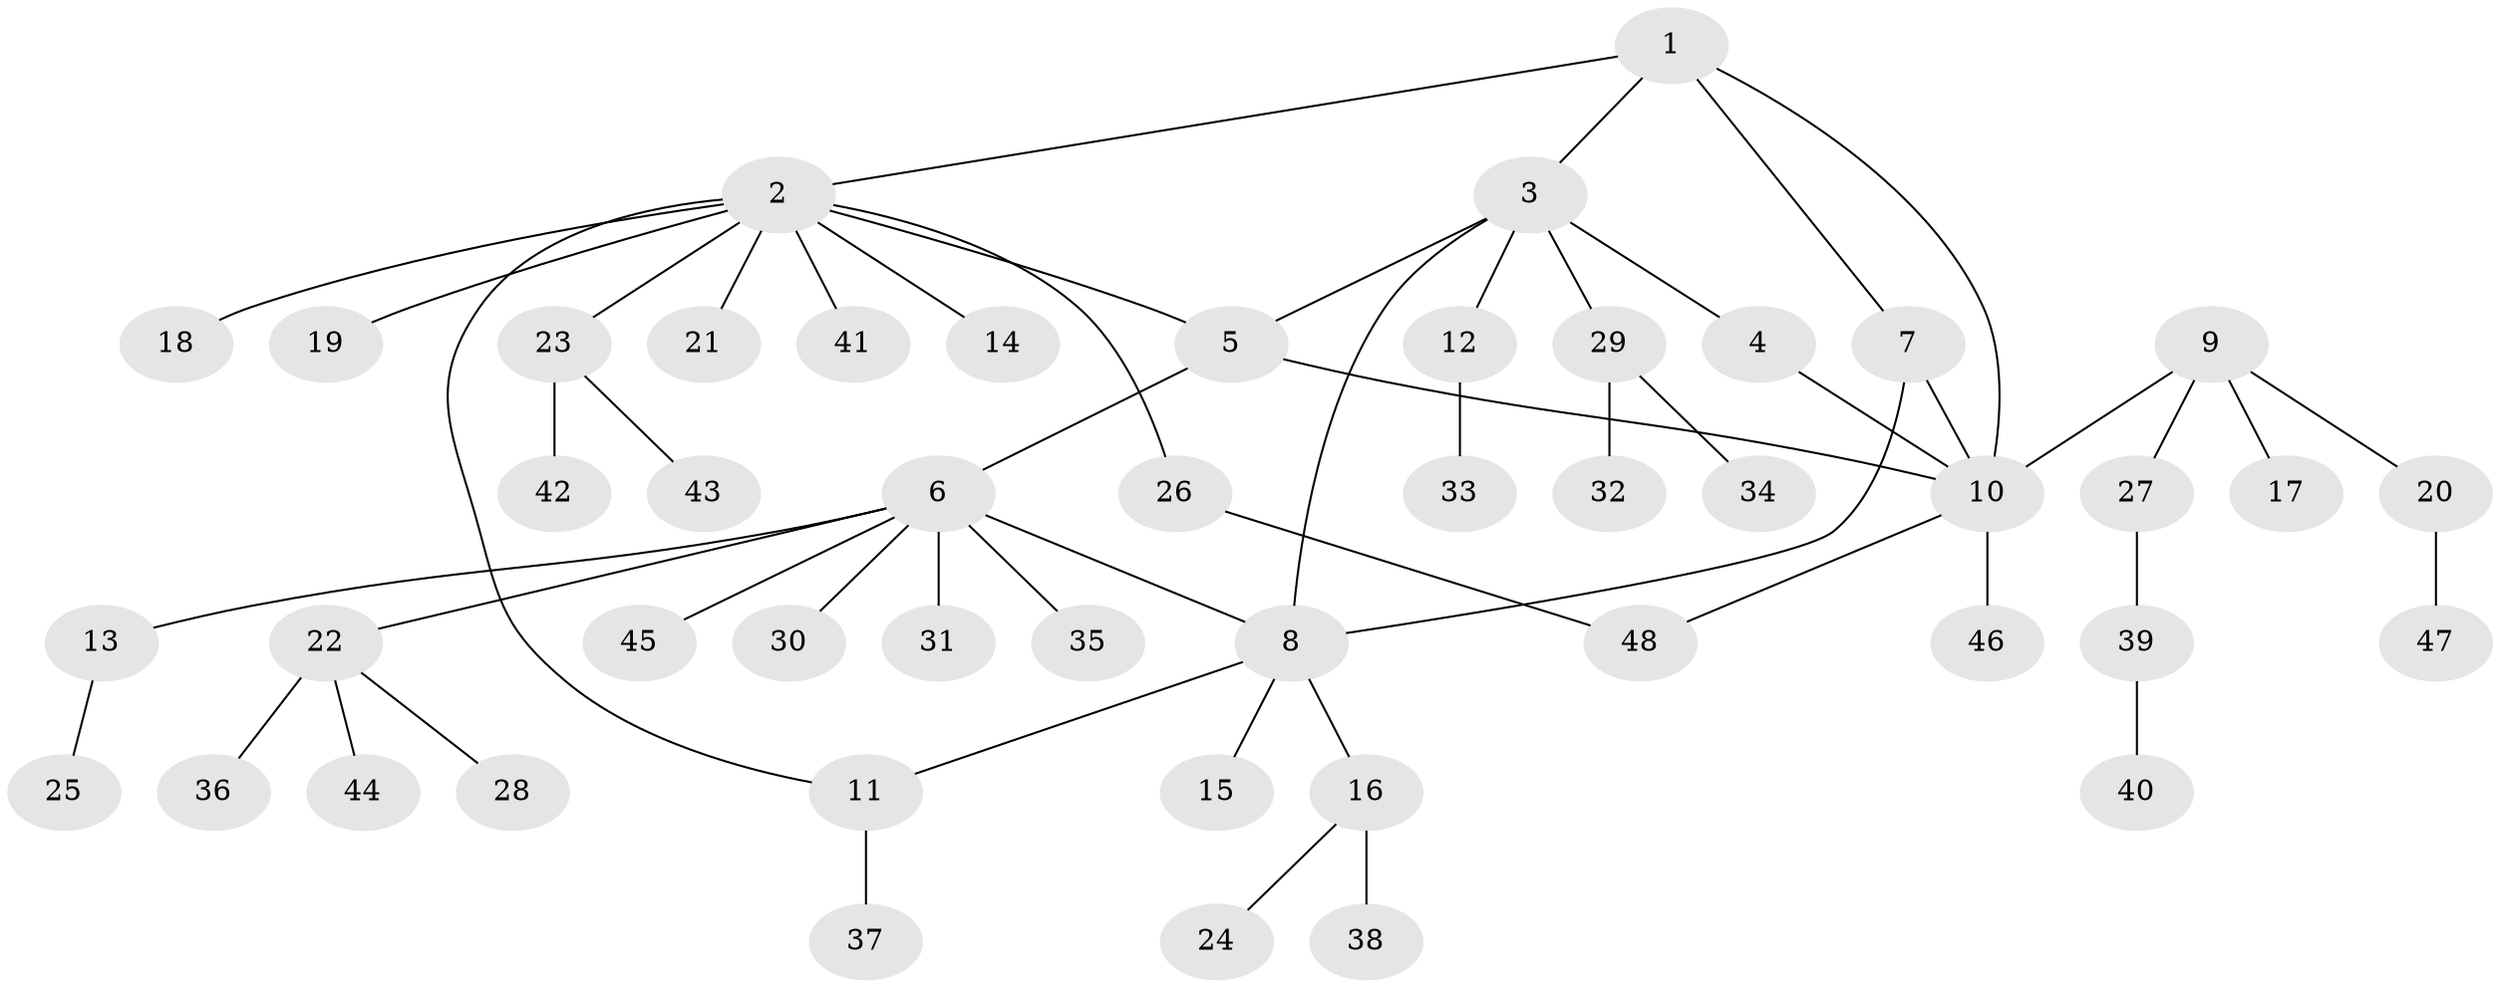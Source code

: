 // coarse degree distribution, {15: 0.03571428571428571, 2: 0.14285714285714285, 7: 0.03571428571428571, 3: 0.03571428571428571, 5: 0.03571428571428571, 8: 0.03571428571428571, 1: 0.6428571428571429, 4: 0.03571428571428571}
// Generated by graph-tools (version 1.1) at 2025/19/03/04/25 18:19:39]
// undirected, 48 vertices, 55 edges
graph export_dot {
graph [start="1"]
  node [color=gray90,style=filled];
  1;
  2;
  3;
  4;
  5;
  6;
  7;
  8;
  9;
  10;
  11;
  12;
  13;
  14;
  15;
  16;
  17;
  18;
  19;
  20;
  21;
  22;
  23;
  24;
  25;
  26;
  27;
  28;
  29;
  30;
  31;
  32;
  33;
  34;
  35;
  36;
  37;
  38;
  39;
  40;
  41;
  42;
  43;
  44;
  45;
  46;
  47;
  48;
  1 -- 2;
  1 -- 3;
  1 -- 7;
  1 -- 10;
  2 -- 5;
  2 -- 11;
  2 -- 14;
  2 -- 18;
  2 -- 19;
  2 -- 21;
  2 -- 23;
  2 -- 26;
  2 -- 41;
  3 -- 4;
  3 -- 5;
  3 -- 8;
  3 -- 12;
  3 -- 29;
  4 -- 10;
  5 -- 6;
  5 -- 10;
  6 -- 8;
  6 -- 13;
  6 -- 22;
  6 -- 30;
  6 -- 31;
  6 -- 35;
  6 -- 45;
  7 -- 8;
  7 -- 10;
  8 -- 11;
  8 -- 15;
  8 -- 16;
  9 -- 10;
  9 -- 17;
  9 -- 20;
  9 -- 27;
  10 -- 46;
  10 -- 48;
  11 -- 37;
  12 -- 33;
  13 -- 25;
  16 -- 24;
  16 -- 38;
  20 -- 47;
  22 -- 28;
  22 -- 36;
  22 -- 44;
  23 -- 42;
  23 -- 43;
  26 -- 48;
  27 -- 39;
  29 -- 32;
  29 -- 34;
  39 -- 40;
}
